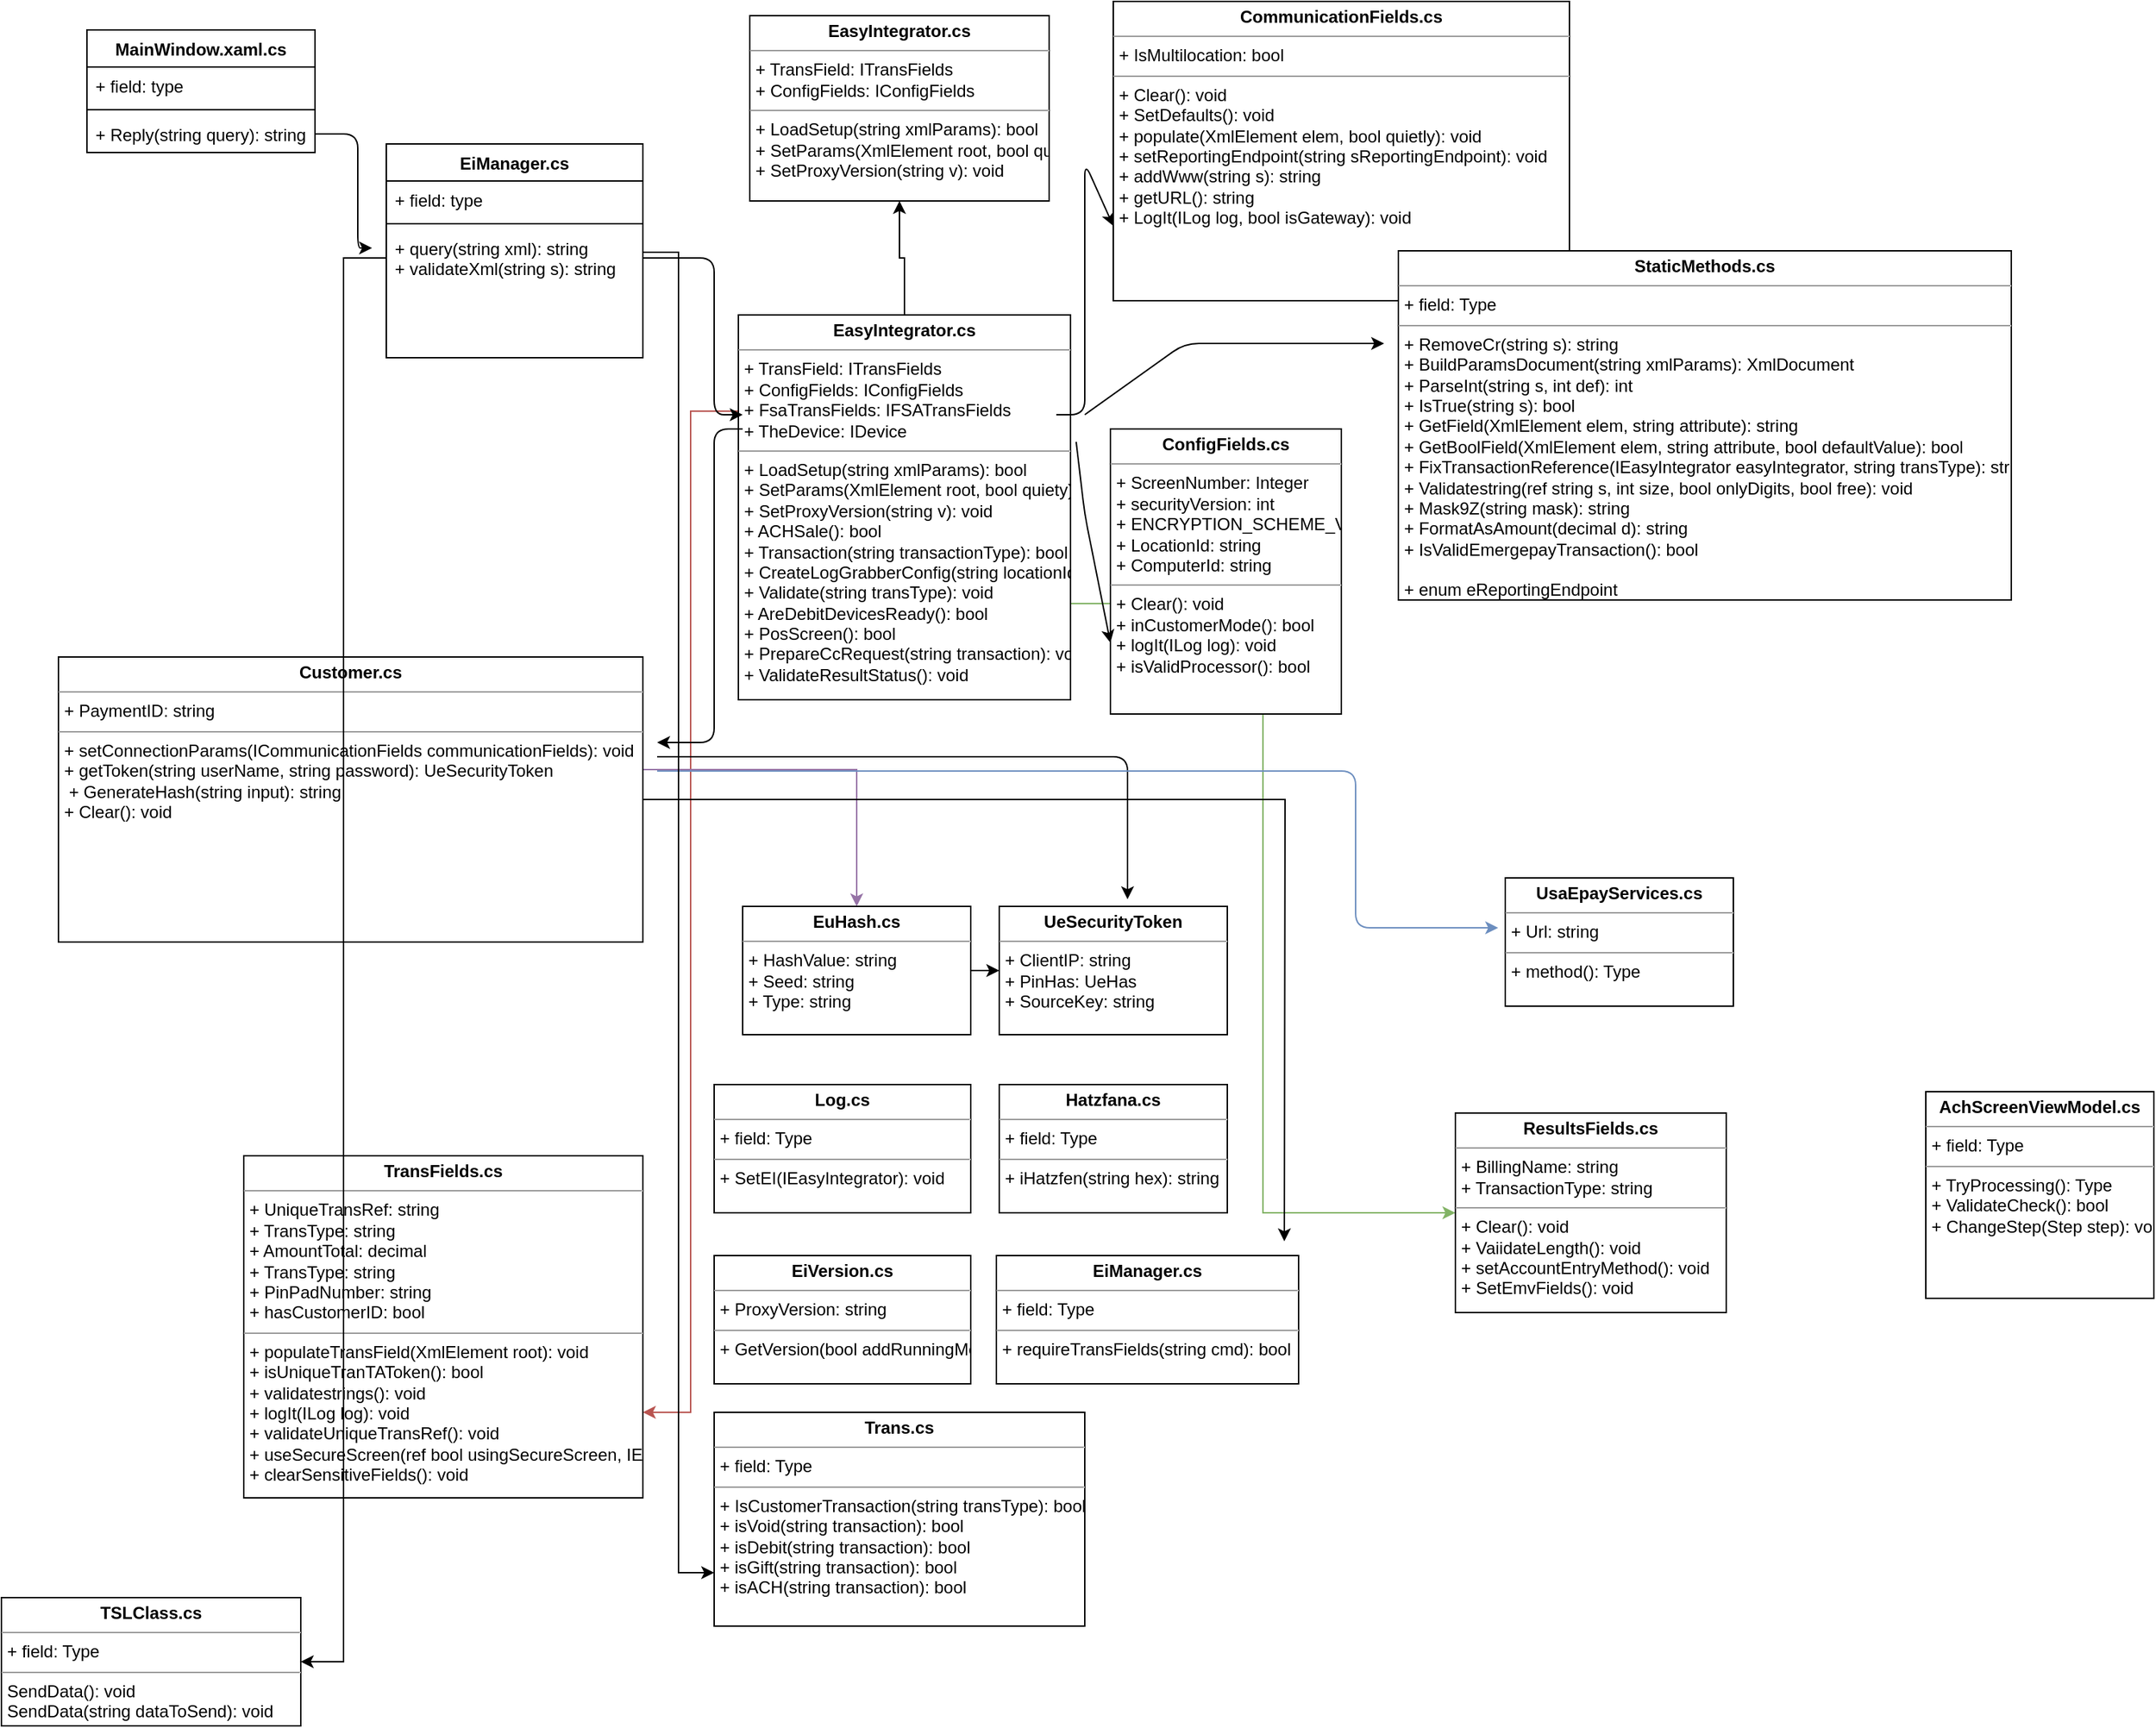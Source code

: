 <mxfile version="11.1.4" type="github"><diagram id="Z2FwWZbdmxO1ijTg6WF0" name="Page-1"><mxGraphModel dx="946" dy="510" grid="1" gridSize="10" guides="1" tooltips="1" connect="1" arrows="1" fold="1" page="1" pageScale="1" pageWidth="850" pageHeight="1100" math="0" shadow="0"><root><mxCell id="0"/><mxCell id="1" parent="0"/><mxCell id="JjTKr0_tYhEYOgmHJanj-8" value="EiManager.cs" style="swimlane;fontStyle=1;align=center;verticalAlign=top;childLayout=stackLayout;horizontal=1;startSize=26;horizontalStack=0;resizeParent=1;resizeParentMax=0;resizeLast=0;collapsible=1;marginBottom=0;" parent="1" vertex="1"><mxGeometry x="490" y="120" width="180" height="150" as="geometry"/></mxCell><mxCell id="JjTKr0_tYhEYOgmHJanj-9" value="+ field: type" style="text;strokeColor=none;fillColor=none;align=left;verticalAlign=top;spacingLeft=4;spacingRight=4;overflow=hidden;rotatable=0;points=[[0,0.5],[1,0.5]];portConstraint=eastwest;" parent="JjTKr0_tYhEYOgmHJanj-8" vertex="1"><mxGeometry y="26" width="180" height="26" as="geometry"/></mxCell><mxCell id="JjTKr0_tYhEYOgmHJanj-10" value="" style="line;strokeWidth=1;fillColor=none;align=left;verticalAlign=middle;spacingTop=-1;spacingLeft=3;spacingRight=3;rotatable=0;labelPosition=right;points=[];portConstraint=eastwest;" parent="JjTKr0_tYhEYOgmHJanj-8" vertex="1"><mxGeometry y="52" width="180" height="8" as="geometry"/></mxCell><mxCell id="JjTKr0_tYhEYOgmHJanj-11" value="+ query(string xml): string&#10;+ validateXml(string s): string&#10;" style="text;strokeColor=none;fillColor=none;align=left;verticalAlign=top;spacingLeft=4;spacingRight=4;overflow=hidden;rotatable=0;points=[[0,0.5],[1,0.5]];portConstraint=eastwest;" parent="JjTKr0_tYhEYOgmHJanj-8" vertex="1"><mxGeometry y="60" width="180" height="90" as="geometry"/></mxCell><mxCell id="JjTKr0_tYhEYOgmHJanj-12" value="MainWindow.xaml.cs&#10;" style="swimlane;fontStyle=1;align=center;verticalAlign=top;childLayout=stackLayout;horizontal=1;startSize=26;horizontalStack=0;resizeParent=1;resizeParentMax=0;resizeLast=0;collapsible=1;marginBottom=0;" parent="1" vertex="1"><mxGeometry x="280" y="40" width="160" height="86" as="geometry"/></mxCell><mxCell id="JjTKr0_tYhEYOgmHJanj-13" value="+ field: type" style="text;strokeColor=none;fillColor=none;align=left;verticalAlign=top;spacingLeft=4;spacingRight=4;overflow=hidden;rotatable=0;points=[[0,0.5],[1,0.5]];portConstraint=eastwest;" parent="JjTKr0_tYhEYOgmHJanj-12" vertex="1"><mxGeometry y="26" width="160" height="26" as="geometry"/></mxCell><mxCell id="JjTKr0_tYhEYOgmHJanj-14" value="" style="line;strokeWidth=1;fillColor=none;align=left;verticalAlign=middle;spacingTop=-1;spacingLeft=3;spacingRight=3;rotatable=0;labelPosition=right;points=[];portConstraint=eastwest;" parent="JjTKr0_tYhEYOgmHJanj-12" vertex="1"><mxGeometry y="52" width="160" height="8" as="geometry"/></mxCell><mxCell id="JjTKr0_tYhEYOgmHJanj-15" value="+ Reply(string query): string" style="text;strokeColor=none;fillColor=none;align=left;verticalAlign=top;spacingLeft=4;spacingRight=4;overflow=hidden;rotatable=0;points=[[0,0.5],[1,0.5]];portConstraint=eastwest;" parent="JjTKr0_tYhEYOgmHJanj-12" vertex="1"><mxGeometry y="60" width="160" height="26" as="geometry"/></mxCell><mxCell id="JjTKr0_tYhEYOgmHJanj-16" value="" style="endArrow=classic;html=1;exitX=1;exitY=0.5;exitDx=0;exitDy=0;" parent="1" source="JjTKr0_tYhEYOgmHJanj-15" edge="1"><mxGeometry width="50" height="50" relative="1" as="geometry"><mxPoint x="440" y="126" as="sourcePoint"/><mxPoint x="480" y="193" as="targetPoint"/><Array as="points"><mxPoint x="470" y="113"/><mxPoint x="470" y="193"/></Array></mxGeometry></mxCell><mxCell id="JjTKr0_tYhEYOgmHJanj-45" style="edgeStyle=orthogonalEdgeStyle;rounded=0;orthogonalLoop=1;jettySize=auto;html=1;exitX=0;exitY=0.25;exitDx=0;exitDy=0;entryX=1;entryY=0.75;entryDx=0;entryDy=0;fillColor=#f8cecc;strokeColor=#b85450;" parent="1" source="JjTKr0_tYhEYOgmHJanj-17" target="JjTKr0_tYhEYOgmHJanj-44" edge="1"><mxGeometry relative="1" as="geometry"/></mxCell><mxCell id="JjTKr0_tYhEYOgmHJanj-47" value="" style="edgeStyle=orthogonalEdgeStyle;rounded=0;orthogonalLoop=1;jettySize=auto;html=1;" parent="1" source="JjTKr0_tYhEYOgmHJanj-17" target="JjTKr0_tYhEYOgmHJanj-46" edge="1"><mxGeometry relative="1" as="geometry"/></mxCell><mxCell id="JjTKr0_tYhEYOgmHJanj-55" style="edgeStyle=orthogonalEdgeStyle;rounded=0;orthogonalLoop=1;jettySize=auto;html=1;exitX=1;exitY=0.75;exitDx=0;exitDy=0;entryX=0;entryY=0.5;entryDx=0;entryDy=0;fillColor=#d5e8d4;strokeColor=#82b366;" parent="1" source="JjTKr0_tYhEYOgmHJanj-17" target="JjTKr0_tYhEYOgmHJanj-54" edge="1"><mxGeometry relative="1" as="geometry"/></mxCell><mxCell id="JjTKr0_tYhEYOgmHJanj-17" value="&lt;p style=&quot;margin: 0px ; margin-top: 4px ; text-align: center&quot;&gt;&lt;b&gt;EasyIntegrator.cs&lt;/b&gt;&lt;/p&gt;&lt;hr size=&quot;1&quot;&gt;&lt;p style=&quot;margin: 0px ; margin-left: 4px&quot;&gt;+ TransField: ITransFields&lt;/p&gt;&lt;p style=&quot;margin: 0px ; margin-left: 4px&quot;&gt;+ ConfigFields: IConfigFields&lt;/p&gt;&lt;p style=&quot;margin: 0px ; margin-left: 4px&quot;&gt;+ FsaTransFields: IFSATransFields&lt;/p&gt;&lt;p style=&quot;margin: 0px ; margin-left: 4px&quot;&gt;+ TheDevice: IDevice&lt;/p&gt;&lt;hr size=&quot;1&quot;&gt;&lt;p style=&quot;margin: 0px ; margin-left: 4px&quot;&gt;+ LoadSetup(string xmlParams): bool&lt;/p&gt;&lt;p style=&quot;margin: 0px ; margin-left: 4px&quot;&gt;+ SetParams(XmlElement root, bool quiety): bool&lt;/p&gt;&lt;p style=&quot;margin: 0px ; margin-left: 4px&quot;&gt;+ SetProxyVersion(string v): void&lt;/p&gt;&lt;p style=&quot;margin: 0px ; margin-left: 4px&quot;&gt;+ ACHSale(): bool&lt;/p&gt;&lt;p style=&quot;margin: 0px ; margin-left: 4px&quot;&gt;+ Transaction(string transactionType): bool&lt;/p&gt;&lt;p style=&quot;margin: 0px ; margin-left: 4px&quot;&gt;+ CreateLogGrabberConfig(string locationId, string compuerId, bool isTestMode): void&lt;/p&gt;&lt;p style=&quot;margin: 0px ; margin-left: 4px&quot;&gt;+ Validate(string transType): void&lt;/p&gt;&lt;p style=&quot;margin: 0px ; margin-left: 4px&quot;&gt;+ AreDebitDevicesReady(): bool&lt;/p&gt;&lt;p style=&quot;margin: 0px ; margin-left: 4px&quot;&gt;+ PosScreen(): bool&lt;/p&gt;&lt;p style=&quot;margin: 0px ; margin-left: 4px&quot;&gt;+ PrepareCcRequest(string transaction): void&lt;/p&gt;&lt;p style=&quot;margin: 0px ; margin-left: 4px&quot;&gt;+ ValidateResultStatus(): void&lt;/p&gt;" style="verticalAlign=top;align=left;overflow=fill;fontSize=12;fontFamily=Helvetica;html=1;" parent="1" vertex="1"><mxGeometry x="737" y="240" width="233" height="270" as="geometry"/></mxCell><mxCell id="JjTKr0_tYhEYOgmHJanj-46" value="&lt;p style=&quot;margin: 0px ; margin-top: 4px ; text-align: center&quot;&gt;&lt;b&gt;EasyIntegrator.cs&lt;/b&gt;&lt;/p&gt;&lt;hr size=&quot;1&quot;&gt;&lt;p style=&quot;margin: 0px ; margin-left: 4px&quot;&gt;+ TransField: ITransFields&lt;/p&gt;&lt;p style=&quot;margin: 0px ; margin-left: 4px&quot;&gt;+ ConfigFields: IConfigFields&lt;/p&gt;&lt;hr size=&quot;1&quot;&gt;&lt;p style=&quot;margin: 0px ; margin-left: 4px&quot;&gt;+ LoadSetup(string xmlParams): bool&lt;/p&gt;&lt;p style=&quot;margin: 0px ; margin-left: 4px&quot;&gt;+ SetParams(XmlElement root, bool quiety): bool&lt;/p&gt;&lt;p style=&quot;margin: 0px ; margin-left: 4px&quot;&gt;+ SetProxyVersion(string v): void&lt;/p&gt;" style="verticalAlign=top;align=left;overflow=fill;fontSize=12;fontFamily=Helvetica;html=1;" parent="1" vertex="1"><mxGeometry x="745" y="30" width="210" height="130" as="geometry"/></mxCell><mxCell id="JjTKr0_tYhEYOgmHJanj-19" value="" style="endArrow=classic;html=1;" parent="1" edge="1"><mxGeometry width="50" height="50" relative="1" as="geometry"><mxPoint x="670" y="200" as="sourcePoint"/><mxPoint x="740" y="310" as="targetPoint"/><Array as="points"><mxPoint x="720" y="200"/><mxPoint x="720" y="310"/></Array></mxGeometry></mxCell><mxCell id="JjTKr0_tYhEYOgmHJanj-20" value="&lt;p style=&quot;margin: 0px ; margin-top: 4px ; text-align: center&quot;&gt;&lt;b&gt;CommunicationFields.cs&lt;/b&gt;&lt;/p&gt;&lt;hr size=&quot;1&quot;&gt;&lt;p style=&quot;margin: 0px ; margin-left: 4px&quot;&gt;+ IsMultilocation: bool&lt;/p&gt;&lt;hr size=&quot;1&quot;&gt;&lt;p style=&quot;margin: 0px ; margin-left: 4px&quot;&gt;+ Clear(): void&lt;/p&gt;&lt;p style=&quot;margin: 0px ; margin-left: 4px&quot;&gt;+ SetDefaults(): void&lt;/p&gt;&lt;p style=&quot;margin: 0px ; margin-left: 4px&quot;&gt;+ populate(XmlElement elem, bool quietly): void&lt;/p&gt;&lt;p style=&quot;margin: 0px ; margin-left: 4px&quot;&gt;+ setReportingEndpoint(string sReportingEndpoint): void&lt;/p&gt;&lt;p style=&quot;margin: 0px ; margin-left: 4px&quot;&gt;+ addWww(string s): string&lt;/p&gt;&lt;p style=&quot;margin: 0px ; margin-left: 4px&quot;&gt;+ getURL(): string&lt;/p&gt;&lt;p style=&quot;margin: 0px ; margin-left: 4px&quot;&gt;+ LogIt(ILog log, bool isGateway): void&lt;/p&gt;" style="verticalAlign=top;align=left;overflow=fill;fontSize=12;fontFamily=Helvetica;html=1;" parent="1" vertex="1"><mxGeometry x="1000" y="20" width="320" height="210" as="geometry"/></mxCell><mxCell id="JjTKr0_tYhEYOgmHJanj-21" value="" style="endArrow=classic;html=1;entryX=0;entryY=0.75;entryDx=0;entryDy=0;" parent="1" target="JjTKr0_tYhEYOgmHJanj-20" edge="1"><mxGeometry width="50" height="50" relative="1" as="geometry"><mxPoint x="960" y="310" as="sourcePoint"/><mxPoint x="980" y="40" as="targetPoint"/><Array as="points"><mxPoint x="980" y="310"/><mxPoint x="980" y="133"/></Array></mxGeometry></mxCell><mxCell id="JjTKr0_tYhEYOgmHJanj-22" value="&lt;p style=&quot;margin: 0px ; margin-top: 4px ; text-align: center&quot;&gt;&lt;b&gt;ConfigFields.cs&lt;/b&gt;&lt;/p&gt;&lt;hr size=&quot;1&quot;&gt;&lt;p style=&quot;margin: 0px ; margin-left: 4px&quot;&gt;+ ScreenNumber: Integer&lt;/p&gt;&lt;p style=&quot;margin: 0px ; margin-left: 4px&quot;&gt;+ securityVersion: int&lt;/p&gt;&lt;p style=&quot;margin: 0px ; margin-left: 4px&quot;&gt;+ ENCRYPTION_SCHEME_VERSION: int&lt;/p&gt;&lt;p style=&quot;margin: 0px ; margin-left: 4px&quot;&gt;+ LocationId: string&lt;/p&gt;&lt;p style=&quot;margin: 0px ; margin-left: 4px&quot;&gt;+ ComputerId: string&lt;/p&gt;&lt;hr size=&quot;1&quot;&gt;&lt;p style=&quot;margin: 0px ; margin-left: 4px&quot;&gt;+ Clear(): void&lt;/p&gt;&lt;p style=&quot;margin: 0px ; margin-left: 4px&quot;&gt;+ inCustomerMode(): bool&lt;/p&gt;&lt;p style=&quot;margin: 0px ; margin-left: 4px&quot;&gt;+ logIt(ILog log): void&lt;/p&gt;&lt;p style=&quot;margin: 0px ; margin-left: 4px&quot;&gt;+ isValidProcessor(): bool&lt;/p&gt;" style="verticalAlign=top;align=left;overflow=fill;fontSize=12;fontFamily=Helvetica;html=1;" parent="1" vertex="1"><mxGeometry x="998" y="320" width="162" height="200" as="geometry"/></mxCell><mxCell id="JjTKr0_tYhEYOgmHJanj-23" value="" style="endArrow=classic;html=1;entryX=0;entryY=0.75;entryDx=0;entryDy=0;exitX=1.017;exitY=0.33;exitDx=0;exitDy=0;exitPerimeter=0;" parent="1" source="JjTKr0_tYhEYOgmHJanj-17" target="JjTKr0_tYhEYOgmHJanj-22" edge="1"><mxGeometry width="50" height="50" relative="1" as="geometry"><mxPoint x="980" y="310" as="sourcePoint"/><mxPoint x="1005" y="195" as="targetPoint"/><Array as="points"><mxPoint x="980" y="380"/></Array></mxGeometry></mxCell><mxCell id="JjTKr0_tYhEYOgmHJanj-24" value="&lt;p style=&quot;margin: 0px ; margin-top: 4px ; text-align: center&quot;&gt;&lt;b&gt;StaticMethods.cs&lt;/b&gt;&lt;/p&gt;&lt;hr size=&quot;1&quot;&gt;&lt;p style=&quot;margin: 0px ; margin-left: 4px&quot;&gt;+ field: Type&lt;/p&gt;&lt;hr size=&quot;1&quot;&gt;&lt;p style=&quot;margin: 0px ; margin-left: 4px&quot;&gt;+ RemoveCr(string s): string&lt;/p&gt;&lt;p style=&quot;margin: 0px ; margin-left: 4px&quot;&gt;+ BuildParamsDocument(string xmlParams): XmlDocument&lt;/p&gt;&lt;p style=&quot;margin: 0px ; margin-left: 4px&quot;&gt;+ ParseInt(string s, int def): int&lt;/p&gt;&lt;p style=&quot;margin: 0px ; margin-left: 4px&quot;&gt;+ IsTrue(string s): bool&lt;/p&gt;&lt;p style=&quot;margin: 0px ; margin-left: 4px&quot;&gt;+ GetField(XmlElement elem, string attribute): string&lt;/p&gt;&lt;p style=&quot;margin: 0px ; margin-left: 4px&quot;&gt;+ GetBoolField(XmlElement elem, string attribute, bool defaultValue): bool&lt;/p&gt;&lt;p style=&quot;margin: 0px ; margin-left: 4px&quot;&gt;+ FixTransactionReference(IEasyIntegrator easyIntegrator, string transType): string&lt;/p&gt;&lt;p style=&quot;margin: 0px ; margin-left: 4px&quot;&gt;+ Validatestring(ref string s, int size, bool onlyDigits, bool free): void&lt;/p&gt;&lt;p style=&quot;margin: 0px ; margin-left: 4px&quot;&gt;+ Mask9Z(string mask): string&lt;/p&gt;&lt;p style=&quot;margin: 0px ; margin-left: 4px&quot;&gt;+ FormatAsAmount(decimal d): string&lt;/p&gt;&lt;p style=&quot;margin: 0px ; margin-left: 4px&quot;&gt;+ IsValidEmergepayTransaction(): bool&lt;/p&gt;&lt;p style=&quot;margin: 0px ; margin-left: 4px&quot;&gt;&lt;br&gt;&lt;/p&gt;&lt;p style=&quot;margin: 0px ; margin-left: 4px&quot;&gt;+ enum eReportingEndpoint&lt;/p&gt;" style="verticalAlign=top;align=left;overflow=fill;fontSize=12;fontFamily=Helvetica;html=1;" parent="1" vertex="1"><mxGeometry x="1200" y="195" width="430" height="245" as="geometry"/></mxCell><mxCell id="JjTKr0_tYhEYOgmHJanj-25" value="" style="endArrow=classic;html=1;" parent="1" edge="1"><mxGeometry width="50" height="50" relative="1" as="geometry"><mxPoint x="980" y="310" as="sourcePoint"/><mxPoint x="1190" y="260" as="targetPoint"/><Array as="points"><mxPoint x="1050" y="260"/></Array></mxGeometry></mxCell><mxCell id="JjTKr0_tYhEYOgmHJanj-34" style="edgeStyle=orthogonalEdgeStyle;rounded=0;orthogonalLoop=1;jettySize=auto;html=1;exitX=0.998;exitY=0.395;exitDx=0;exitDy=0;entryX=0.5;entryY=0;entryDx=0;entryDy=0;exitPerimeter=0;fillColor=#e1d5e7;strokeColor=#9673a6;" parent="1" source="JjTKr0_tYhEYOgmHJanj-29" target="JjTKr0_tYhEYOgmHJanj-32" edge="1"><mxGeometry relative="1" as="geometry"/></mxCell><mxCell id="JjTKr0_tYhEYOgmHJanj-43" style="edgeStyle=orthogonalEdgeStyle;rounded=0;orthogonalLoop=1;jettySize=auto;html=1;" parent="1" source="JjTKr0_tYhEYOgmHJanj-29" edge="1"><mxGeometry relative="1" as="geometry"><mxPoint x="1120" y="890" as="targetPoint"/></mxGeometry></mxCell><mxCell id="JjTKr0_tYhEYOgmHJanj-29" value="&lt;p style=&quot;margin: 0px ; margin-top: 4px ; text-align: center&quot;&gt;&lt;b&gt;Customer.cs&lt;/b&gt;&lt;/p&gt;&lt;hr size=&quot;1&quot;&gt;&lt;p style=&quot;margin: 0px ; margin-left: 4px&quot;&gt;+ PaymentID: string&lt;/p&gt;&lt;hr size=&quot;1&quot;&gt;&lt;p style=&quot;margin: 0px ; margin-left: 4px&quot;&gt;+ setConnectionParams(ICommunicationFields communicationFields): void&lt;/p&gt;&lt;p style=&quot;margin: 0px ; margin-left: 4px&quot;&gt;+ getToken(string userName, string password): UeSecurityToken&lt;/p&gt;&lt;p style=&quot;margin: 0px ; margin-left: 4px&quot;&gt;&amp;nbsp;+ GenerateHash(string input): string&lt;/p&gt;&lt;p style=&quot;margin: 0px ; margin-left: 4px&quot;&gt;+ Clear(): void&lt;/p&gt;" style="verticalAlign=top;align=left;overflow=fill;fontSize=12;fontFamily=Helvetica;html=1;" parent="1" vertex="1"><mxGeometry x="260" y="480" width="410" height="200" as="geometry"/></mxCell><mxCell id="JjTKr0_tYhEYOgmHJanj-31" value="" style="endArrow=classic;html=1;" parent="1" edge="1"><mxGeometry width="50" height="50" relative="1" as="geometry"><mxPoint x="740" y="320" as="sourcePoint"/><mxPoint x="680" y="540" as="targetPoint"/><Array as="points"><mxPoint x="720" y="320"/><mxPoint x="720" y="540"/></Array></mxGeometry></mxCell><mxCell id="JjTKr0_tYhEYOgmHJanj-35" style="edgeStyle=orthogonalEdgeStyle;rounded=0;orthogonalLoop=1;jettySize=auto;html=1;exitX=1;exitY=0.5;exitDx=0;exitDy=0;entryX=0;entryY=0.5;entryDx=0;entryDy=0;" parent="1" source="JjTKr0_tYhEYOgmHJanj-32" target="JjTKr0_tYhEYOgmHJanj-33" edge="1"><mxGeometry relative="1" as="geometry"/></mxCell><mxCell id="JjTKr0_tYhEYOgmHJanj-32" value="&lt;p style=&quot;margin: 0px ; margin-top: 4px ; text-align: center&quot;&gt;&lt;b&gt;EuHash.cs&lt;/b&gt;&lt;/p&gt;&lt;hr size=&quot;1&quot;&gt;&lt;p style=&quot;margin: 0px ; margin-left: 4px&quot;&gt;+ HashValue: string&lt;/p&gt;&lt;p style=&quot;margin: 0px ; margin-left: 4px&quot;&gt;+ Seed: string&lt;/p&gt;&lt;p style=&quot;margin: 0px ; margin-left: 4px&quot;&gt;+ Type: string&lt;/p&gt;&lt;p style=&quot;margin: 0px ; margin-left: 4px&quot;&gt;&lt;br&gt;&lt;/p&gt;" style="verticalAlign=top;align=left;overflow=fill;fontSize=12;fontFamily=Helvetica;html=1;" parent="1" vertex="1"><mxGeometry x="740" y="655" width="160" height="90" as="geometry"/></mxCell><mxCell id="JjTKr0_tYhEYOgmHJanj-33" value="&lt;p style=&quot;margin: 0px ; margin-top: 4px ; text-align: center&quot;&gt;&lt;b&gt;UeSecurityToken&lt;/b&gt;&lt;/p&gt;&lt;hr size=&quot;1&quot;&gt;&lt;p style=&quot;margin: 0px ; margin-left: 4px&quot;&gt;+ ClientIP: string&lt;/p&gt;&lt;p style=&quot;margin: 0px ; margin-left: 4px&quot;&gt;+ PinHas: UeHas&lt;/p&gt;&lt;p style=&quot;margin: 0px ; margin-left: 4px&quot;&gt;+ SourceKey: string&lt;/p&gt;&lt;p style=&quot;margin: 0px ; margin-left: 4px&quot;&gt;&lt;br&gt;&lt;/p&gt;" style="verticalAlign=top;align=left;overflow=fill;fontSize=12;fontFamily=Helvetica;html=1;" parent="1" vertex="1"><mxGeometry x="920" y="655" width="160" height="90" as="geometry"/></mxCell><mxCell id="JjTKr0_tYhEYOgmHJanj-36" value="" style="endArrow=classic;html=1;" parent="1" edge="1"><mxGeometry width="50" height="50" relative="1" as="geometry"><mxPoint x="680" y="550" as="sourcePoint"/><mxPoint x="1010" y="650" as="targetPoint"/><Array as="points"><mxPoint x="1010" y="550"/></Array></mxGeometry></mxCell><mxCell id="JjTKr0_tYhEYOgmHJanj-37" value="&lt;p style=&quot;margin: 0px ; margin-top: 4px ; text-align: center&quot;&gt;&lt;b&gt;Hatzfana.cs&lt;/b&gt;&lt;/p&gt;&lt;hr size=&quot;1&quot;&gt;&lt;p style=&quot;margin: 0px ; margin-left: 4px&quot;&gt;+ field: Type&lt;/p&gt;&lt;hr size=&quot;1&quot;&gt;&lt;p style=&quot;margin: 0px ; margin-left: 4px&quot;&gt;+ iHatzfen(string hex): string&lt;/p&gt;" style="verticalAlign=top;align=left;overflow=fill;fontSize=12;fontFamily=Helvetica;html=1;" parent="1" vertex="1"><mxGeometry x="920" y="780" width="160" height="90" as="geometry"/></mxCell><mxCell id="JjTKr0_tYhEYOgmHJanj-38" value="&lt;p style=&quot;margin: 0px ; margin-top: 4px ; text-align: center&quot;&gt;&lt;b&gt;Log.cs&lt;/b&gt;&lt;/p&gt;&lt;hr size=&quot;1&quot;&gt;&lt;p style=&quot;margin: 0px ; margin-left: 4px&quot;&gt;+ field: Type&lt;/p&gt;&lt;hr size=&quot;1&quot;&gt;&lt;p style=&quot;margin: 0px ; margin-left: 4px&quot;&gt;+ SetEI(IEasyIntegrator): void&lt;/p&gt;" style="verticalAlign=top;align=left;overflow=fill;fontSize=12;fontFamily=Helvetica;html=1;" parent="1" vertex="1"><mxGeometry x="720" y="780" width="180" height="90" as="geometry"/></mxCell><mxCell id="JjTKr0_tYhEYOgmHJanj-39" value="&lt;p style=&quot;margin: 0px ; margin-top: 4px ; text-align: center&quot;&gt;&lt;b&gt;UsaEpayServices.cs&lt;/b&gt;&lt;/p&gt;&lt;hr size=&quot;1&quot;&gt;&lt;p style=&quot;margin: 0px ; margin-left: 4px&quot;&gt;+ Url: string&lt;/p&gt;&lt;hr size=&quot;1&quot;&gt;&lt;p style=&quot;margin: 0px ; margin-left: 4px&quot;&gt;+ method(): Type&lt;/p&gt;" style="verticalAlign=top;align=left;overflow=fill;fontSize=12;fontFamily=Helvetica;html=1;" parent="1" vertex="1"><mxGeometry x="1275" y="635" width="160" height="90" as="geometry"/></mxCell><mxCell id="JjTKr0_tYhEYOgmHJanj-40" value="" style="endArrow=classic;html=1;fillColor=#dae8fc;strokeColor=#6c8ebf;" parent="1" edge="1"><mxGeometry width="50" height="50" relative="1" as="geometry"><mxPoint x="680" y="560" as="sourcePoint"/><mxPoint x="1270" y="670" as="targetPoint"/><Array as="points"><mxPoint x="1170" y="560"/><mxPoint x="1170" y="670"/></Array></mxGeometry></mxCell><mxCell id="JjTKr0_tYhEYOgmHJanj-41" value="&lt;p style=&quot;margin: 0px ; margin-top: 4px ; text-align: center&quot;&gt;&lt;b&gt;EiVersion.cs&lt;/b&gt;&lt;/p&gt;&lt;hr size=&quot;1&quot;&gt;&lt;p style=&quot;margin: 0px ; margin-left: 4px&quot;&gt;+ ProxyVersion: string&lt;/p&gt;&lt;hr size=&quot;1&quot;&gt;&lt;p style=&quot;margin: 0px ; margin-left: 4px&quot;&gt;+ GetVersion(bool addRunningMode): string&lt;/p&gt;" style="verticalAlign=top;align=left;overflow=fill;fontSize=12;fontFamily=Helvetica;html=1;" parent="1" vertex="1"><mxGeometry x="720" y="900" width="180" height="90" as="geometry"/></mxCell><mxCell id="JjTKr0_tYhEYOgmHJanj-42" value="&lt;p style=&quot;margin: 0px ; margin-top: 4px ; text-align: center&quot;&gt;&lt;b&gt;EiManager.cs&lt;/b&gt;&lt;/p&gt;&lt;hr size=&quot;1&quot;&gt;&lt;p style=&quot;margin: 0px ; margin-left: 4px&quot;&gt;+ field: Type&lt;/p&gt;&lt;hr size=&quot;1&quot;&gt;&lt;p style=&quot;margin: 0px ; margin-left: 4px&quot;&gt;+ requireTransFields(string cmd): bool&lt;/p&gt;" style="verticalAlign=top;align=left;overflow=fill;fontSize=12;fontFamily=Helvetica;html=1;" parent="1" vertex="1"><mxGeometry x="918" y="900" width="212" height="90" as="geometry"/></mxCell><mxCell id="JjTKr0_tYhEYOgmHJanj-44" value="&lt;p style=&quot;margin: 0px ; margin-top: 4px ; text-align: center&quot;&gt;&lt;b&gt;TransFields.cs&lt;/b&gt;&lt;/p&gt;&lt;hr size=&quot;1&quot;&gt;&lt;p style=&quot;margin: 0px ; margin-left: 4px&quot;&gt;+ UniqueTransRef: string&lt;/p&gt;&lt;p style=&quot;margin: 0px ; margin-left: 4px&quot;&gt;+ TransType: string&lt;/p&gt;&lt;p style=&quot;margin: 0px ; margin-left: 4px&quot;&gt;+ AmountTotal: decimal&lt;/p&gt;&lt;p style=&quot;margin: 0px ; margin-left: 4px&quot;&gt;+ TransType: string&lt;/p&gt;&lt;p style=&quot;margin: 0px ; margin-left: 4px&quot;&gt;+ PinPadNumber: string&lt;/p&gt;&lt;p style=&quot;margin: 0px ; margin-left: 4px&quot;&gt;+ hasCustomerID: bool&lt;/p&gt;&lt;hr size=&quot;1&quot;&gt;&lt;p style=&quot;margin: 0px ; margin-left: 4px&quot;&gt;+ populateTransField(XmlElement root): void&lt;/p&gt;&lt;p style=&quot;margin: 0px ; margin-left: 4px&quot;&gt;+ isUniqueTranTAToken(): bool&lt;/p&gt;&lt;p style=&quot;margin: 0px ; margin-left: 4px&quot;&gt;+ validatestrings(): void&lt;/p&gt;&lt;p style=&quot;margin: 0px ; margin-left: 4px&quot;&gt;+ logIt(ILog log): void&lt;/p&gt;&lt;p style=&quot;margin: 0px ; margin-left: 4px&quot;&gt;+ validateUniqueTransRef(): void&lt;/p&gt;&lt;p style=&quot;margin: 0px ; margin-left: 4px&quot;&gt;+ useSecureScreen(ref bool usingSecureScreen, IEasyIntegrator ei): bool&lt;/p&gt;&lt;p style=&quot;margin: 0px ; margin-left: 4px&quot;&gt;+ clearSensitiveFields(): void&lt;/p&gt;" style="verticalAlign=top;align=left;overflow=fill;fontSize=12;fontFamily=Helvetica;html=1;" parent="1" vertex="1"><mxGeometry x="390" y="830" width="280" height="240" as="geometry"/></mxCell><mxCell id="JjTKr0_tYhEYOgmHJanj-49" value="&lt;p style=&quot;margin: 0px ; margin-top: 4px ; text-align: center&quot;&gt;&lt;b&gt;TSLClass.cs&lt;/b&gt;&lt;/p&gt;&lt;hr size=&quot;1&quot;&gt;&lt;p style=&quot;margin: 0px ; margin-left: 4px&quot;&gt;+ field: Type&lt;/p&gt;&lt;hr size=&quot;1&quot;&gt;&lt;p style=&quot;margin: 0px ; margin-left: 4px&quot;&gt;SendData(): void&lt;/p&gt;&lt;p style=&quot;margin: 0px ; margin-left: 4px&quot;&gt;SendData(string dataToSend): void&lt;/p&gt;" style="verticalAlign=top;align=left;overflow=fill;fontSize=12;fontFamily=Helvetica;html=1;" parent="1" vertex="1"><mxGeometry x="220" y="1140" width="210" height="90" as="geometry"/></mxCell><mxCell id="JjTKr0_tYhEYOgmHJanj-50" style="edgeStyle=orthogonalEdgeStyle;rounded=0;orthogonalLoop=1;jettySize=auto;html=1;exitX=0;exitY=0.222;exitDx=0;exitDy=0;entryX=1;entryY=0.5;entryDx=0;entryDy=0;exitPerimeter=0;" parent="1" source="JjTKr0_tYhEYOgmHJanj-11" target="JjTKr0_tYhEYOgmHJanj-49" edge="1"><mxGeometry relative="1" as="geometry"/></mxCell><mxCell id="JjTKr0_tYhEYOgmHJanj-51" value="&lt;p style=&quot;margin: 0px ; margin-top: 4px ; text-align: center&quot;&gt;&lt;b&gt;Trans.cs&lt;/b&gt;&lt;/p&gt;&lt;hr size=&quot;1&quot;&gt;&lt;p style=&quot;margin: 0px ; margin-left: 4px&quot;&gt;+ field: Type&lt;/p&gt;&lt;hr size=&quot;1&quot;&gt;&lt;p style=&quot;margin: 0px ; margin-left: 4px&quot;&gt;+ IsCustomerTransaction(string transType): bool&lt;/p&gt;&lt;p style=&quot;margin: 0px ; margin-left: 4px&quot;&gt;+ isVoid(string transaction): bool&lt;/p&gt;&lt;p style=&quot;margin: 0px ; margin-left: 4px&quot;&gt;+ isDebit(string transaction): bool&lt;/p&gt;&lt;p style=&quot;margin: 0px ; margin-left: 4px&quot;&gt;+ isGift(string transaction): bool&lt;/p&gt;&lt;p style=&quot;margin: 0px ; margin-left: 4px&quot;&gt;+ isACH(string transaction): bool&lt;/p&gt;" style="verticalAlign=top;align=left;overflow=fill;fontSize=12;fontFamily=Helvetica;html=1;" parent="1" vertex="1"><mxGeometry x="720" y="1010" width="260" height="150" as="geometry"/></mxCell><mxCell id="JjTKr0_tYhEYOgmHJanj-53" style="edgeStyle=orthogonalEdgeStyle;rounded=0;orthogonalLoop=1;jettySize=auto;html=1;entryX=0;entryY=0.75;entryDx=0;entryDy=0;exitX=1;exitY=0.178;exitDx=0;exitDy=0;exitPerimeter=0;" parent="1" source="JjTKr0_tYhEYOgmHJanj-11" target="JjTKr0_tYhEYOgmHJanj-51" edge="1"><mxGeometry relative="1" as="geometry"/></mxCell><mxCell id="JjTKr0_tYhEYOgmHJanj-54" value="&lt;p style=&quot;margin: 0px ; margin-top: 4px ; text-align: center&quot;&gt;&lt;b&gt;ResultsFields.cs&lt;/b&gt;&lt;/p&gt;&lt;hr size=&quot;1&quot;&gt;&lt;p style=&quot;margin: 0px ; margin-left: 4px&quot;&gt;+ BillingName: string&lt;/p&gt;&lt;p style=&quot;margin: 0px ; margin-left: 4px&quot;&gt;+ TransactionType: string&lt;/p&gt;&lt;hr size=&quot;1&quot;&gt;&lt;p style=&quot;margin: 0px ; margin-left: 4px&quot;&gt;+ Clear(): void&lt;/p&gt;&lt;p style=&quot;margin: 0px ; margin-left: 4px&quot;&gt;+ VaiidateLength(): void&lt;/p&gt;&lt;p style=&quot;margin: 0px ; margin-left: 4px&quot;&gt;+ setAccountEntryMethod(): void&lt;/p&gt;&lt;p style=&quot;margin: 0px ; margin-left: 4px&quot;&gt;+ SetEmvFields(): void&lt;/p&gt;" style="verticalAlign=top;align=left;overflow=fill;fontSize=12;fontFamily=Helvetica;html=1;" parent="1" vertex="1"><mxGeometry x="1240" y="800" width="190" height="140" as="geometry"/></mxCell><mxCell id="QXgrRNR9SZmY82htU1RH-2" value="&lt;p style=&quot;margin: 0px ; margin-top: 4px ; text-align: center&quot;&gt;&lt;b&gt;AchScreenViewModel.cs&lt;/b&gt;&lt;/p&gt;&lt;hr size=&quot;1&quot;&gt;&lt;p style=&quot;margin: 0px ; margin-left: 4px&quot;&gt;+ field: Type&lt;/p&gt;&lt;hr size=&quot;1&quot;&gt;&lt;p style=&quot;margin: 0px ; margin-left: 4px&quot;&gt;+ TryProcessing(): Type&lt;/p&gt;&lt;p style=&quot;margin: 0px ; margin-left: 4px&quot;&gt;+ ValidateCheck(): bool&lt;/p&gt;&lt;p style=&quot;margin: 0px ; margin-left: 4px&quot;&gt;+ ChangeStep(Step step): void&lt;/p&gt;" style="verticalAlign=top;align=left;overflow=fill;fontSize=12;fontFamily=Helvetica;html=1;" vertex="1" parent="1"><mxGeometry x="1570" y="785" width="160" height="145" as="geometry"/></mxCell></root></mxGraphModel></diagram></mxfile>
